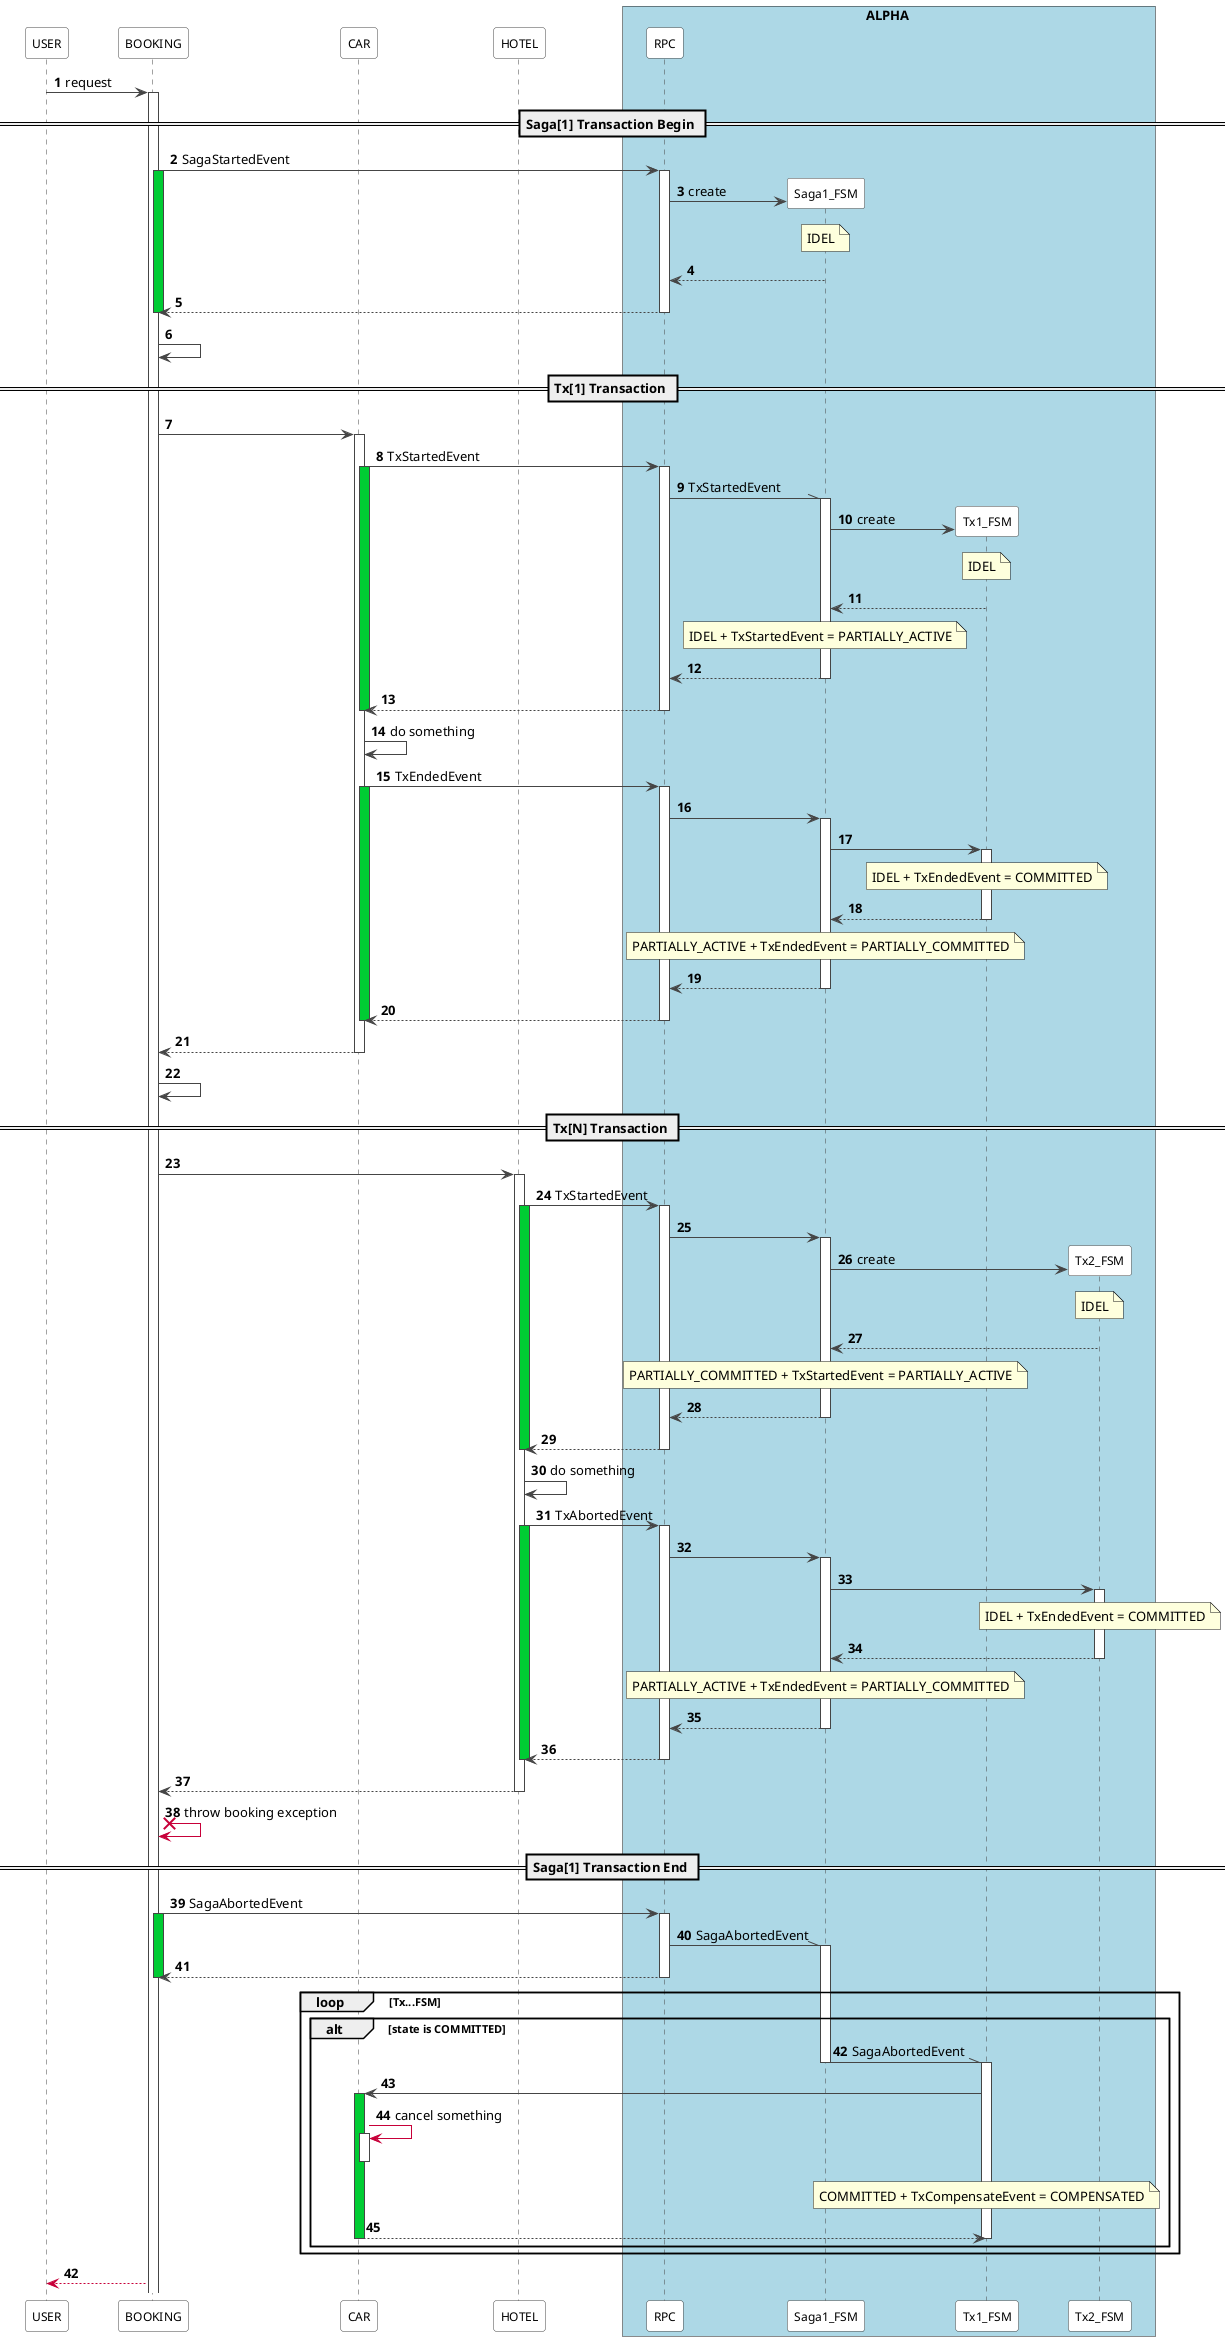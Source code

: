 @startuml

autonumber
skinparam sequence {
  ParticipantPadding 20
  ParticipantFontSize 12
  ParticipantBorderColor #454545
  ParticipantBackgroundColor White

  LifeLineBorderColor #454545
  ArrowColor #454545
}

participant USER order 1
participant BOOKING order 2
participant CAR order 3
participant HOTEL order 4
participant RPC order 5
participant Saga1_FSM order 6
participant Tx1_FSM order 7
participant Tx2_FSM order 8

box ALPHA #LightBlue
	participant RPC
	participant Saga1_FSM
	participant Tx1_FSM
	participant Tx2_FSM
end box

USER -> BOOKING: request
activate BOOKING

== Saga[1] Transaction Begin ==

BOOKING -> RPC : SagaStartedEvent
activate BOOKING #00CC33
activate RPC
create Saga1_FSM
RPC -> Saga1_FSM: create
note over of Saga1_FSM: IDEL
Saga1_FSM --> RPC
RPC --> BOOKING
deactivate BOOKING
deactivate RPC
BOOKING -> BOOKING

== Tx[1] Transaction ==

BOOKING -> CAR
activate CAR
CAR -> RPC : TxStartedEvent
activate CAR #00CC33
activate RPC
RPC -\\ Saga1_FSM: TxStartedEvent
activate Saga1_FSM
create Tx1_FSM
Saga1_FSM -> Tx1_FSM: create
note over of Tx1_FSM: IDEL
Tx1_FSM --> Saga1_FSM
note over of Saga1_FSM : IDEL + TxStartedEvent = PARTIALLY_ACTIVE
Saga1_FSM --> RPC
deactivate Saga1_FSM
RPC --> CAR
deactivate CAR
deactivate RPC
CAR -> CAR: do something
CAR -> RPC : TxEndedEvent
activate CAR #00CC33
activate RPC
RPC -> Saga1_FSM
activate Saga1_FSM
Saga1_FSM -> Tx1_FSM
activate Tx1_FSM
note over of Tx1_FSM: IDEL + TxEndedEvent = COMMITTED
Tx1_FSM --> Saga1_FSM
deactivate Tx1_FSM
note over of Saga1_FSM : PARTIALLY_ACTIVE + TxEndedEvent = PARTIALLY_COMMITTED
Saga1_FSM --> RPC
deactivate Saga1_FSM
RPC --> CAR
deactivate CAR
deactivate RPC
CAR --> BOOKING
deactivate CAR
BOOKING -> BOOKING

== Tx[N] Transaction ==

BOOKING -> HOTEL
activate HOTEL
HOTEL -> RPC : TxStartedEvent
activate HOTEL #00CC33
activate RPC
RPC -> Saga1_FSM
activate Saga1_FSM
create Tx2_FSM
Saga1_FSM -> Tx2_FSM: create
note over of Tx2_FSM: IDEL
Tx2_FSM --> Saga1_FSM
note over of Saga1_FSM : PARTIALLY_COMMITTED + TxStartedEvent = PARTIALLY_ACTIVE
Saga1_FSM --> RPC
deactivate Saga1_FSM
RPC --> HOTEL
deactivate HOTEL
deactivate RPC
HOTEL -> HOTEL: do something
HOTEL -> RPC : TxAbortedEvent
activate HOTEL #00CC33
activate RPC
RPC -> Saga1_FSM
activate Saga1_FSM
Saga1_FSM -> Tx2_FSM
activate Tx2_FSM
note over of Tx2_FSM: IDEL + TxEndedEvent = COMMITTED
Tx2_FSM --> Saga1_FSM
deactivate Tx2_FSM
note over of Saga1_FSM : PARTIALLY_ACTIVE + TxEndedEvent = PARTIALLY_COMMITTED
Saga1_FSM --> RPC
deactivate Saga1_FSM
RPC --> HOTEL
deactivate RPC
deactivate HOTEL
HOTEL --> BOOKING
deactivate HOTEL

BOOKING x-[#C70039]> BOOKING : throw booking exception

== Saga[1] Transaction End ==


BOOKING -> RPC : SagaAbortedEvent
activate BOOKING #00CC33
activate RPC
RPC -\\ Saga1_FSM: SagaAbortedEvent
activate Saga1_FSM
RPC --> BOOKING
deactivate BOOKING
deactivate RPC
loop Tx...FSM
alt state is COMMITTED
Saga1_FSM -\\ Tx1_FSM: SagaAbortedEvent
deactivate Saga1_FSM
activate Tx1_FSM
Tx1_FSM -> CAR
activate CAR #00CC33
CAR -[#C70039]> CAR: cancel something
activate CAR
deactivate CAR
note over Tx1_FSM: COMMITTED + TxCompensateEvent = COMPENSATED
CAR --> Tx1_FSM
deactivate Tx1_FSM
deactivate CAR
end
end

autonumber 42
BOOKING --[#C70039]> USER

@enduml
